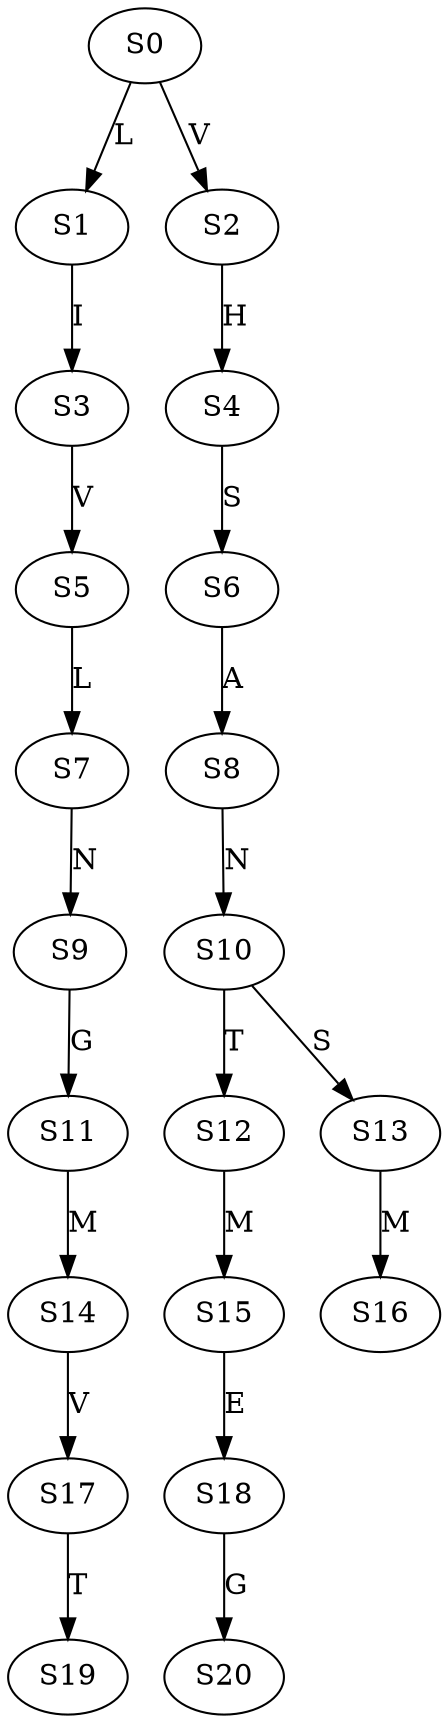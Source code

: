 strict digraph  {
	S0 -> S1 [ label = L ];
	S0 -> S2 [ label = V ];
	S1 -> S3 [ label = I ];
	S2 -> S4 [ label = H ];
	S3 -> S5 [ label = V ];
	S4 -> S6 [ label = S ];
	S5 -> S7 [ label = L ];
	S6 -> S8 [ label = A ];
	S7 -> S9 [ label = N ];
	S8 -> S10 [ label = N ];
	S9 -> S11 [ label = G ];
	S10 -> S12 [ label = T ];
	S10 -> S13 [ label = S ];
	S11 -> S14 [ label = M ];
	S12 -> S15 [ label = M ];
	S13 -> S16 [ label = M ];
	S14 -> S17 [ label = V ];
	S15 -> S18 [ label = E ];
	S17 -> S19 [ label = T ];
	S18 -> S20 [ label = G ];
}
